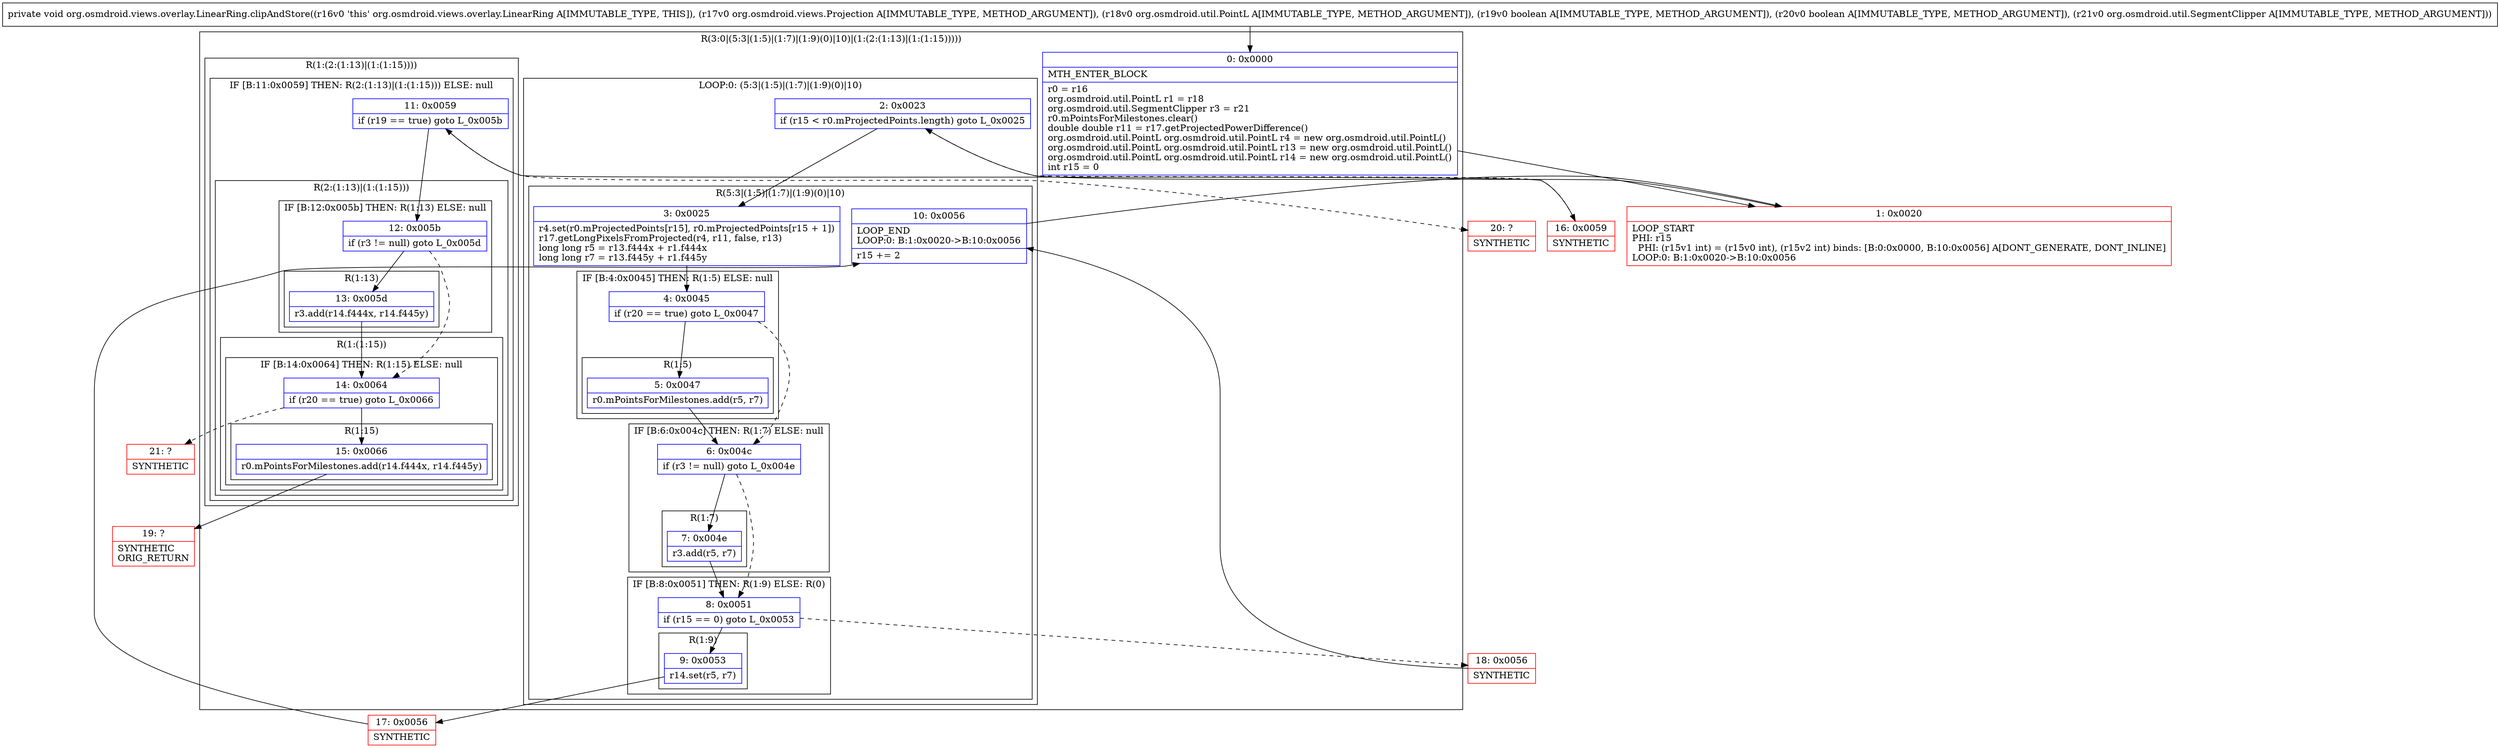digraph "CFG fororg.osmdroid.views.overlay.LinearRing.clipAndStore(Lorg\/osmdroid\/views\/Projection;Lorg\/osmdroid\/util\/PointL;ZZLorg\/osmdroid\/util\/SegmentClipper;)V" {
subgraph cluster_Region_1067789765 {
label = "R(3:0|(5:3|(1:5)|(1:7)|(1:9)(0)|10)|(1:(2:(1:13)|(1:(1:15)))))";
node [shape=record,color=blue];
Node_0 [shape=record,label="{0\:\ 0x0000|MTH_ENTER_BLOCK\l|r0 = r16\lorg.osmdroid.util.PointL r1 = r18\lorg.osmdroid.util.SegmentClipper r3 = r21\lr0.mPointsForMilestones.clear()\ldouble double r11 = r17.getProjectedPowerDifference()\lorg.osmdroid.util.PointL org.osmdroid.util.PointL r4 = new org.osmdroid.util.PointL()\lorg.osmdroid.util.PointL org.osmdroid.util.PointL r13 = new org.osmdroid.util.PointL()\lorg.osmdroid.util.PointL org.osmdroid.util.PointL r14 = new org.osmdroid.util.PointL()\lint r15 = 0\l}"];
subgraph cluster_LoopRegion_798241590 {
label = "LOOP:0: (5:3|(1:5)|(1:7)|(1:9)(0)|10)";
node [shape=record,color=blue];
Node_2 [shape=record,label="{2\:\ 0x0023|if (r15 \< r0.mProjectedPoints.length) goto L_0x0025\l}"];
subgraph cluster_Region_59818069 {
label = "R(5:3|(1:5)|(1:7)|(1:9)(0)|10)";
node [shape=record,color=blue];
Node_3 [shape=record,label="{3\:\ 0x0025|r4.set(r0.mProjectedPoints[r15], r0.mProjectedPoints[r15 + 1])\lr17.getLongPixelsFromProjected(r4, r11, false, r13)\llong long r5 = r13.f444x + r1.f444x\llong long r7 = r13.f445y + r1.f445y\l}"];
subgraph cluster_IfRegion_1794134054 {
label = "IF [B:4:0x0045] THEN: R(1:5) ELSE: null";
node [shape=record,color=blue];
Node_4 [shape=record,label="{4\:\ 0x0045|if (r20 == true) goto L_0x0047\l}"];
subgraph cluster_Region_85453195 {
label = "R(1:5)";
node [shape=record,color=blue];
Node_5 [shape=record,label="{5\:\ 0x0047|r0.mPointsForMilestones.add(r5, r7)\l}"];
}
}
subgraph cluster_IfRegion_1169143984 {
label = "IF [B:6:0x004c] THEN: R(1:7) ELSE: null";
node [shape=record,color=blue];
Node_6 [shape=record,label="{6\:\ 0x004c|if (r3 != null) goto L_0x004e\l}"];
subgraph cluster_Region_2091081896 {
label = "R(1:7)";
node [shape=record,color=blue];
Node_7 [shape=record,label="{7\:\ 0x004e|r3.add(r5, r7)\l}"];
}
}
subgraph cluster_IfRegion_174906860 {
label = "IF [B:8:0x0051] THEN: R(1:9) ELSE: R(0)";
node [shape=record,color=blue];
Node_8 [shape=record,label="{8\:\ 0x0051|if (r15 == 0) goto L_0x0053\l}"];
subgraph cluster_Region_1471875579 {
label = "R(1:9)";
node [shape=record,color=blue];
Node_9 [shape=record,label="{9\:\ 0x0053|r14.set(r5, r7)\l}"];
}
subgraph cluster_Region_452393778 {
label = "R(0)";
node [shape=record,color=blue];
}
}
Node_10 [shape=record,label="{10\:\ 0x0056|LOOP_END\lLOOP:0: B:1:0x0020\-\>B:10:0x0056\l|r15 += 2\l}"];
}
}
subgraph cluster_Region_772324399 {
label = "R(1:(2:(1:13)|(1:(1:15))))";
node [shape=record,color=blue];
subgraph cluster_IfRegion_1791404337 {
label = "IF [B:11:0x0059] THEN: R(2:(1:13)|(1:(1:15))) ELSE: null";
node [shape=record,color=blue];
Node_11 [shape=record,label="{11\:\ 0x0059|if (r19 == true) goto L_0x005b\l}"];
subgraph cluster_Region_48215343 {
label = "R(2:(1:13)|(1:(1:15)))";
node [shape=record,color=blue];
subgraph cluster_IfRegion_1795072508 {
label = "IF [B:12:0x005b] THEN: R(1:13) ELSE: null";
node [shape=record,color=blue];
Node_12 [shape=record,label="{12\:\ 0x005b|if (r3 != null) goto L_0x005d\l}"];
subgraph cluster_Region_1869170334 {
label = "R(1:13)";
node [shape=record,color=blue];
Node_13 [shape=record,label="{13\:\ 0x005d|r3.add(r14.f444x, r14.f445y)\l}"];
}
}
subgraph cluster_Region_803074349 {
label = "R(1:(1:15))";
node [shape=record,color=blue];
subgraph cluster_IfRegion_1147132221 {
label = "IF [B:14:0x0064] THEN: R(1:15) ELSE: null";
node [shape=record,color=blue];
Node_14 [shape=record,label="{14\:\ 0x0064|if (r20 == true) goto L_0x0066\l}"];
subgraph cluster_Region_813335940 {
label = "R(1:15)";
node [shape=record,color=blue];
Node_15 [shape=record,label="{15\:\ 0x0066|r0.mPointsForMilestones.add(r14.f444x, r14.f445y)\l}"];
}
}
}
}
}
}
}
Node_1 [shape=record,color=red,label="{1\:\ 0x0020|LOOP_START\lPHI: r15 \l  PHI: (r15v1 int) = (r15v0 int), (r15v2 int) binds: [B:0:0x0000, B:10:0x0056] A[DONT_GENERATE, DONT_INLINE]\lLOOP:0: B:1:0x0020\-\>B:10:0x0056\l}"];
Node_16 [shape=record,color=red,label="{16\:\ 0x0059|SYNTHETIC\l}"];
Node_17 [shape=record,color=red,label="{17\:\ 0x0056|SYNTHETIC\l}"];
Node_18 [shape=record,color=red,label="{18\:\ 0x0056|SYNTHETIC\l}"];
Node_19 [shape=record,color=red,label="{19\:\ ?|SYNTHETIC\lORIG_RETURN\l}"];
Node_20 [shape=record,color=red,label="{20\:\ ?|SYNTHETIC\l}"];
Node_21 [shape=record,color=red,label="{21\:\ ?|SYNTHETIC\l}"];
MethodNode[shape=record,label="{private void org.osmdroid.views.overlay.LinearRing.clipAndStore((r16v0 'this' org.osmdroid.views.overlay.LinearRing A[IMMUTABLE_TYPE, THIS]), (r17v0 org.osmdroid.views.Projection A[IMMUTABLE_TYPE, METHOD_ARGUMENT]), (r18v0 org.osmdroid.util.PointL A[IMMUTABLE_TYPE, METHOD_ARGUMENT]), (r19v0 boolean A[IMMUTABLE_TYPE, METHOD_ARGUMENT]), (r20v0 boolean A[IMMUTABLE_TYPE, METHOD_ARGUMENT]), (r21v0 org.osmdroid.util.SegmentClipper A[IMMUTABLE_TYPE, METHOD_ARGUMENT])) }"];
MethodNode -> Node_0;
Node_0 -> Node_1;
Node_2 -> Node_3;
Node_2 -> Node_16[style=dashed];
Node_3 -> Node_4;
Node_4 -> Node_5;
Node_4 -> Node_6[style=dashed];
Node_5 -> Node_6;
Node_6 -> Node_7;
Node_6 -> Node_8[style=dashed];
Node_7 -> Node_8;
Node_8 -> Node_9;
Node_8 -> Node_18[style=dashed];
Node_9 -> Node_17;
Node_10 -> Node_1;
Node_11 -> Node_12;
Node_11 -> Node_20[style=dashed];
Node_12 -> Node_13;
Node_12 -> Node_14[style=dashed];
Node_13 -> Node_14;
Node_14 -> Node_15;
Node_14 -> Node_21[style=dashed];
Node_15 -> Node_19;
Node_1 -> Node_2;
Node_16 -> Node_11;
Node_17 -> Node_10;
Node_18 -> Node_10;
}

